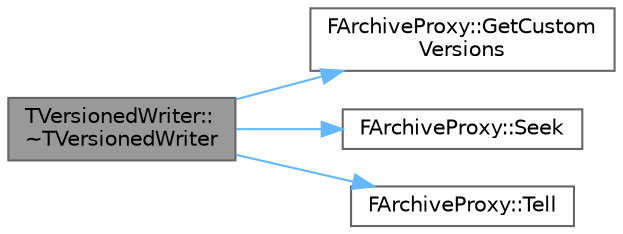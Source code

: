 digraph "TVersionedWriter::~TVersionedWriter"
{
 // INTERACTIVE_SVG=YES
 // LATEX_PDF_SIZE
  bgcolor="transparent";
  edge [fontname=Helvetica,fontsize=10,labelfontname=Helvetica,labelfontsize=10];
  node [fontname=Helvetica,fontsize=10,shape=box,height=0.2,width=0.4];
  rankdir="LR";
  Node1 [id="Node000001",label="TVersionedWriter::\l~TVersionedWriter",height=0.2,width=0.4,color="gray40", fillcolor="grey60", style="filled", fontcolor="black",tooltip=" "];
  Node1 -> Node2 [id="edge1_Node000001_Node000002",color="steelblue1",style="solid",tooltip=" "];
  Node2 [id="Node000002",label="FArchiveProxy::GetCustom\lVersions",height=0.2,width=0.4,color="grey40", fillcolor="white", style="filled",URL="$d7/db8/classFArchiveProxy.html#a1302458c90516467da91de78366a5aa5",tooltip="Gets the custom version numbers for this archive."];
  Node1 -> Node3 [id="edge2_Node000001_Node000003",color="steelblue1",style="solid",tooltip=" "];
  Node3 [id="Node000003",label="FArchiveProxy::Seek",height=0.2,width=0.4,color="grey40", fillcolor="white", style="filled",URL="$d7/db8/classFArchiveProxy.html#a37f2dc4924c4687d6e6605e59be8a430",tooltip="Attempts to set the current offset into backing data storage, this will do nothing if there is no sto..."];
  Node1 -> Node4 [id="edge3_Node000001_Node000004",color="steelblue1",style="solid",tooltip=" "];
  Node4 [id="Node000004",label="FArchiveProxy::Tell",height=0.2,width=0.4,color="grey40", fillcolor="white", style="filled",URL="$d7/db8/classFArchiveProxy.html#ae932c8b32e4395b63ddacac8be95e37b",tooltip="Returns the current location within the backing data storage, which can possibly be passed to Seek la..."];
}
